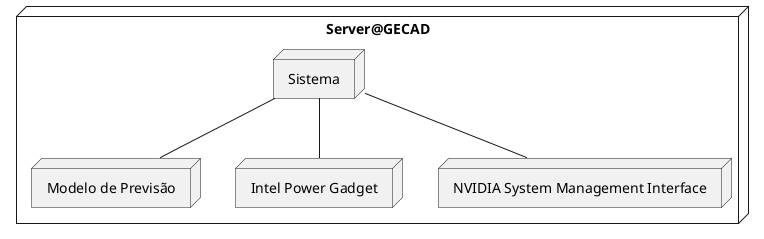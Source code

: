 @startuml

node Server@GECAD{
    node Sistema
    node "Modelo de Previsão" as MP
    node "Intel Power Gadget" as IPG
    node "NVIDIA System Management Interface" as NSMI
}
Sistema -- MP
Sistema -- IPG
Sistema -- NSMI
@enduml